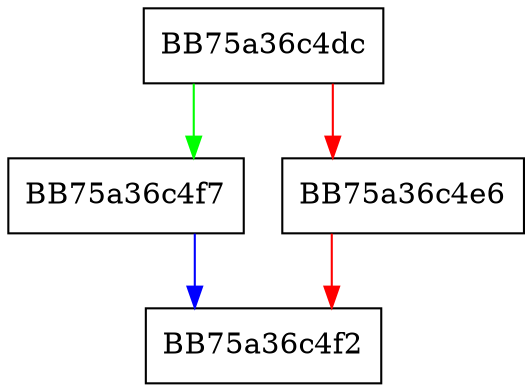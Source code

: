 digraph get_category {
  node [shape="box"];
  graph [splines=ortho];
  BB75a36c4dc -> BB75a36c4f7 [color="green"];
  BB75a36c4dc -> BB75a36c4e6 [color="red"];
  BB75a36c4e6 -> BB75a36c4f2 [color="red"];
  BB75a36c4f7 -> BB75a36c4f2 [color="blue"];
}